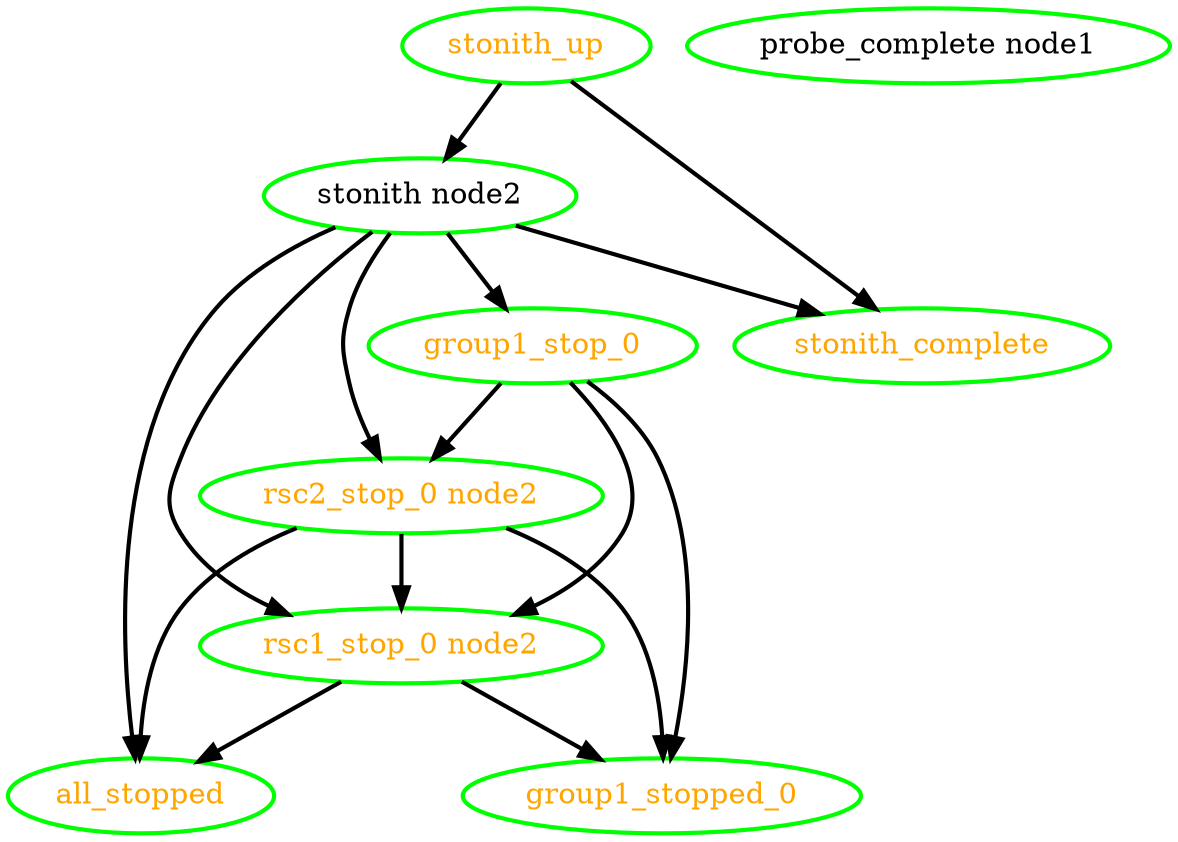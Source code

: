digraph "g" {
"all_stopped" [ style=bold color="green" fontcolor="orange" ]
"group1_stop_0" -> "group1_stopped_0" [ style = bold]
"group1_stop_0" -> "rsc1_stop_0 node2" [ style = bold]
"group1_stop_0" -> "rsc2_stop_0 node2" [ style = bold]
"group1_stop_0" [ style=bold color="green" fontcolor="orange" ]
"group1_stopped_0" [ style=bold color="green" fontcolor="orange" ]
"probe_complete node1" [ style=bold color="green" fontcolor="black" ]
"rsc1_stop_0 node2" -> "all_stopped" [ style = bold]
"rsc1_stop_0 node2" -> "group1_stopped_0" [ style = bold]
"rsc1_stop_0 node2" [ style=bold color="green" fontcolor="orange" ]
"rsc2_stop_0 node2" -> "all_stopped" [ style = bold]
"rsc2_stop_0 node2" -> "group1_stopped_0" [ style = bold]
"rsc2_stop_0 node2" -> "rsc1_stop_0 node2" [ style = bold]
"rsc2_stop_0 node2" [ style=bold color="green" fontcolor="orange" ]
"stonith node2" -> "all_stopped" [ style = bold]
"stonith node2" -> "group1_stop_0" [ style = bold]
"stonith node2" -> "rsc1_stop_0 node2" [ style = bold]
"stonith node2" -> "rsc2_stop_0 node2" [ style = bold]
"stonith node2" -> "stonith_complete" [ style = bold]
"stonith node2" [ style=bold color="green" fontcolor="black" ]
"stonith_complete" [ style=bold color="green" fontcolor="orange" ]
"stonith_up" -> "stonith node2" [ style = bold]
"stonith_up" -> "stonith_complete" [ style = bold]
"stonith_up" [ style=bold color="green" fontcolor="orange" ]
}
